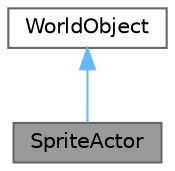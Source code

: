 digraph "SpriteActor"
{
 // LATEX_PDF_SIZE
  bgcolor="transparent";
  edge [fontname=Helvetica,fontsize=10,labelfontname=Helvetica,labelfontsize=10];
  node [fontname=Helvetica,fontsize=10,shape=box,height=0.2,width=0.4];
  Node1 [label="SpriteActor",height=0.2,width=0.4,color="gray40", fillcolor="grey60", style="filled", fontcolor="black",tooltip="An object that has a sprite"];
  Node2 -> Node1 [dir="back",color="steelblue1",style="solid"];
  Node2 [label="WorldObject",height=0.2,width=0.4,color="gray40", fillcolor="white", style="filled",URL="$class_world_object.html",tooltip=" "];
}
